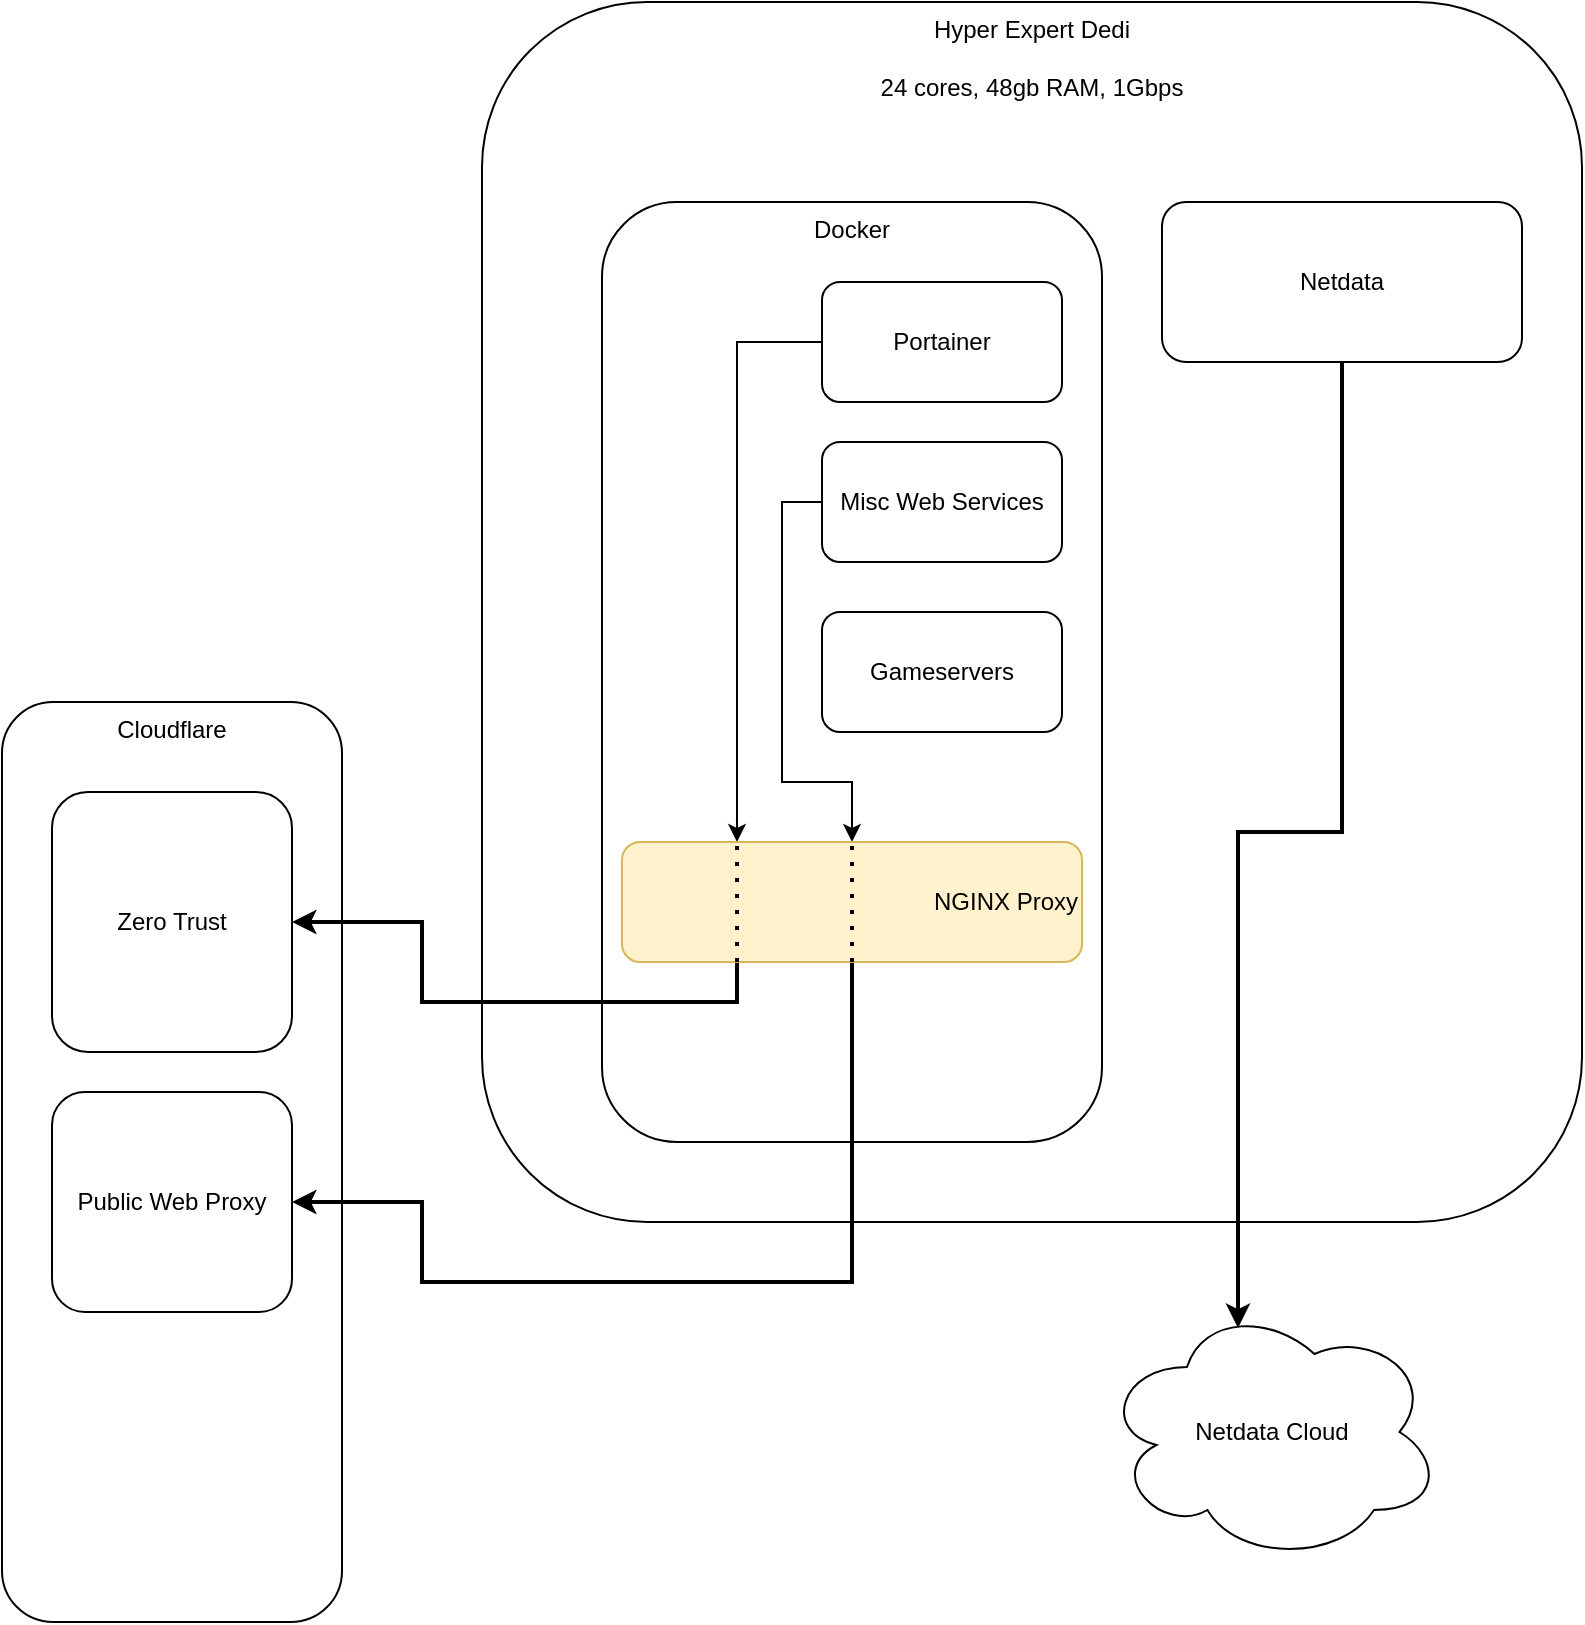 <mxfile version="20.6.0" type="github">
  <diagram id="gJivuIxHG_xqBKkxD-LC" name="Page-1">
    <mxGraphModel dx="1471" dy="802" grid="1" gridSize="10" guides="1" tooltips="1" connect="1" arrows="1" fold="1" page="1" pageScale="1" pageWidth="850" pageHeight="1100" math="0" shadow="0">
      <root>
        <mxCell id="0" />
        <mxCell id="1" parent="0" />
        <mxCell id="MJrhQgnbmXT1inlWQ865-1" value="Hyper Expert Dedi&lt;br&gt;&lt;br&gt;24 cores, 48gb RAM, 1Gbps&lt;br&gt;&lt;br&gt;" style="rounded=1;whiteSpace=wrap;html=1;sketch=0;glass=0;shadow=0;verticalAlign=top;" vertex="1" parent="1">
          <mxGeometry x="270" y="40" width="550" height="610" as="geometry" />
        </mxCell>
        <mxCell id="MJrhQgnbmXT1inlWQ865-2" value="Docker" style="rounded=1;whiteSpace=wrap;html=1;shadow=0;glass=0;sketch=0;verticalAlign=top;" vertex="1" parent="1">
          <mxGeometry x="330" y="140" width="250" height="470" as="geometry" />
        </mxCell>
        <mxCell id="MJrhQgnbmXT1inlWQ865-13" style="edgeStyle=orthogonalEdgeStyle;rounded=0;orthogonalLoop=1;jettySize=auto;html=1;entryX=0.25;entryY=0;entryDx=0;entryDy=0;" edge="1" parent="1" source="MJrhQgnbmXT1inlWQ865-3" target="MJrhQgnbmXT1inlWQ865-12">
          <mxGeometry relative="1" as="geometry">
            <Array as="points">
              <mxPoint x="398" y="210" />
            </Array>
          </mxGeometry>
        </mxCell>
        <mxCell id="MJrhQgnbmXT1inlWQ865-3" value="Portainer" style="rounded=1;whiteSpace=wrap;html=1;shadow=0;glass=0;sketch=0;" vertex="1" parent="1">
          <mxGeometry x="440" y="180" width="120" height="60" as="geometry" />
        </mxCell>
        <mxCell id="MJrhQgnbmXT1inlWQ865-14" style="edgeStyle=orthogonalEdgeStyle;rounded=0;orthogonalLoop=1;jettySize=auto;html=1;entryX=0.5;entryY=0;entryDx=0;entryDy=0;" edge="1" parent="1" source="MJrhQgnbmXT1inlWQ865-4" target="MJrhQgnbmXT1inlWQ865-12">
          <mxGeometry relative="1" as="geometry">
            <Array as="points">
              <mxPoint x="420" y="290" />
              <mxPoint x="420" y="430" />
              <mxPoint x="455" y="430" />
            </Array>
          </mxGeometry>
        </mxCell>
        <mxCell id="MJrhQgnbmXT1inlWQ865-4" value="Misc Web Services" style="rounded=1;whiteSpace=wrap;html=1;shadow=0;glass=0;sketch=0;" vertex="1" parent="1">
          <mxGeometry x="440" y="260" width="120" height="60" as="geometry" />
        </mxCell>
        <mxCell id="MJrhQgnbmXT1inlWQ865-5" value="Gameservers" style="rounded=1;whiteSpace=wrap;html=1;shadow=0;glass=0;sketch=0;" vertex="1" parent="1">
          <mxGeometry x="440" y="345" width="120" height="60" as="geometry" />
        </mxCell>
        <mxCell id="MJrhQgnbmXT1inlWQ865-34" style="edgeStyle=orthogonalEdgeStyle;rounded=0;orthogonalLoop=1;jettySize=auto;html=1;exitX=0.5;exitY=1;exitDx=0;exitDy=0;entryX=0.4;entryY=0.1;entryDx=0;entryDy=0;entryPerimeter=0;strokeWidth=2;" edge="1" parent="1" source="MJrhQgnbmXT1inlWQ865-6" target="MJrhQgnbmXT1inlWQ865-33">
          <mxGeometry relative="1" as="geometry" />
        </mxCell>
        <mxCell id="MJrhQgnbmXT1inlWQ865-6" value="Netdata" style="rounded=1;whiteSpace=wrap;html=1;shadow=0;glass=0;sketch=0;" vertex="1" parent="1">
          <mxGeometry x="610" y="140" width="180" height="80" as="geometry" />
        </mxCell>
        <mxCell id="MJrhQgnbmXT1inlWQ865-7" value="Cloudflare" style="rounded=1;whiteSpace=wrap;html=1;shadow=0;glass=0;sketch=0;verticalAlign=top;" vertex="1" parent="1">
          <mxGeometry x="30" y="390" width="170" height="460" as="geometry" />
        </mxCell>
        <mxCell id="MJrhQgnbmXT1inlWQ865-8" value="Public Web Proxy" style="rounded=1;whiteSpace=wrap;html=1;shadow=0;glass=0;sketch=0;" vertex="1" parent="1">
          <mxGeometry x="55" y="585" width="120" height="110" as="geometry" />
        </mxCell>
        <mxCell id="MJrhQgnbmXT1inlWQ865-10" value="Zero Trust" style="rounded=1;whiteSpace=wrap;html=1;shadow=0;glass=0;sketch=0;" vertex="1" parent="1">
          <mxGeometry x="55" y="435" width="120" height="130" as="geometry" />
        </mxCell>
        <mxCell id="MJrhQgnbmXT1inlWQ865-28" style="edgeStyle=orthogonalEdgeStyle;rounded=0;orthogonalLoop=1;jettySize=auto;html=1;exitX=0.25;exitY=1;exitDx=0;exitDy=0;entryX=1;entryY=0.5;entryDx=0;entryDy=0;strokeWidth=2;" edge="1" parent="1" source="MJrhQgnbmXT1inlWQ865-12" target="MJrhQgnbmXT1inlWQ865-10">
          <mxGeometry relative="1" as="geometry">
            <Array as="points">
              <mxPoint x="398" y="540" />
              <mxPoint x="240" y="540" />
              <mxPoint x="240" y="500" />
            </Array>
          </mxGeometry>
        </mxCell>
        <mxCell id="MJrhQgnbmXT1inlWQ865-29" style="edgeStyle=orthogonalEdgeStyle;rounded=0;orthogonalLoop=1;jettySize=auto;html=1;exitX=0.5;exitY=1;exitDx=0;exitDy=0;entryX=1;entryY=0.5;entryDx=0;entryDy=0;strokeWidth=2;" edge="1" parent="1" source="MJrhQgnbmXT1inlWQ865-12" target="MJrhQgnbmXT1inlWQ865-8">
          <mxGeometry relative="1" as="geometry">
            <Array as="points">
              <mxPoint x="455" y="680" />
              <mxPoint x="240" y="680" />
              <mxPoint x="240" y="640" />
            </Array>
          </mxGeometry>
        </mxCell>
        <mxCell id="MJrhQgnbmXT1inlWQ865-12" value="NGINX Proxy" style="rounded=1;whiteSpace=wrap;html=1;shadow=0;glass=0;sketch=0;fillColor=#fff2cc;strokeColor=#d6b656;align=right;" vertex="1" parent="1">
          <mxGeometry x="340" y="460" width="230" height="60" as="geometry" />
        </mxCell>
        <mxCell id="MJrhQgnbmXT1inlWQ865-16" value="" style="endArrow=none;dashed=1;html=1;dashPattern=1 3;strokeWidth=2;rounded=0;exitX=0.25;exitY=1;exitDx=0;exitDy=0;entryX=0.25;entryY=0;entryDx=0;entryDy=0;" edge="1" parent="1" source="MJrhQgnbmXT1inlWQ865-12" target="MJrhQgnbmXT1inlWQ865-12">
          <mxGeometry width="50" height="50" relative="1" as="geometry">
            <mxPoint x="590" y="470" as="sourcePoint" />
            <mxPoint x="640" y="420" as="targetPoint" />
          </mxGeometry>
        </mxCell>
        <mxCell id="MJrhQgnbmXT1inlWQ865-17" value="" style="endArrow=none;dashed=1;html=1;dashPattern=1 3;strokeWidth=2;rounded=0;entryX=0.5;entryY=0;entryDx=0;entryDy=0;exitX=0.5;exitY=1;exitDx=0;exitDy=0;" edge="1" parent="1" source="MJrhQgnbmXT1inlWQ865-12" target="MJrhQgnbmXT1inlWQ865-12">
          <mxGeometry width="50" height="50" relative="1" as="geometry">
            <mxPoint x="590" y="470" as="sourcePoint" />
            <mxPoint x="640" y="420" as="targetPoint" />
          </mxGeometry>
        </mxCell>
        <mxCell id="MJrhQgnbmXT1inlWQ865-33" value="Netdata Cloud" style="ellipse;shape=cloud;whiteSpace=wrap;html=1;shadow=0;glass=0;sketch=0;" vertex="1" parent="1">
          <mxGeometry x="580" y="690" width="170" height="130" as="geometry" />
        </mxCell>
      </root>
    </mxGraphModel>
  </diagram>
</mxfile>
